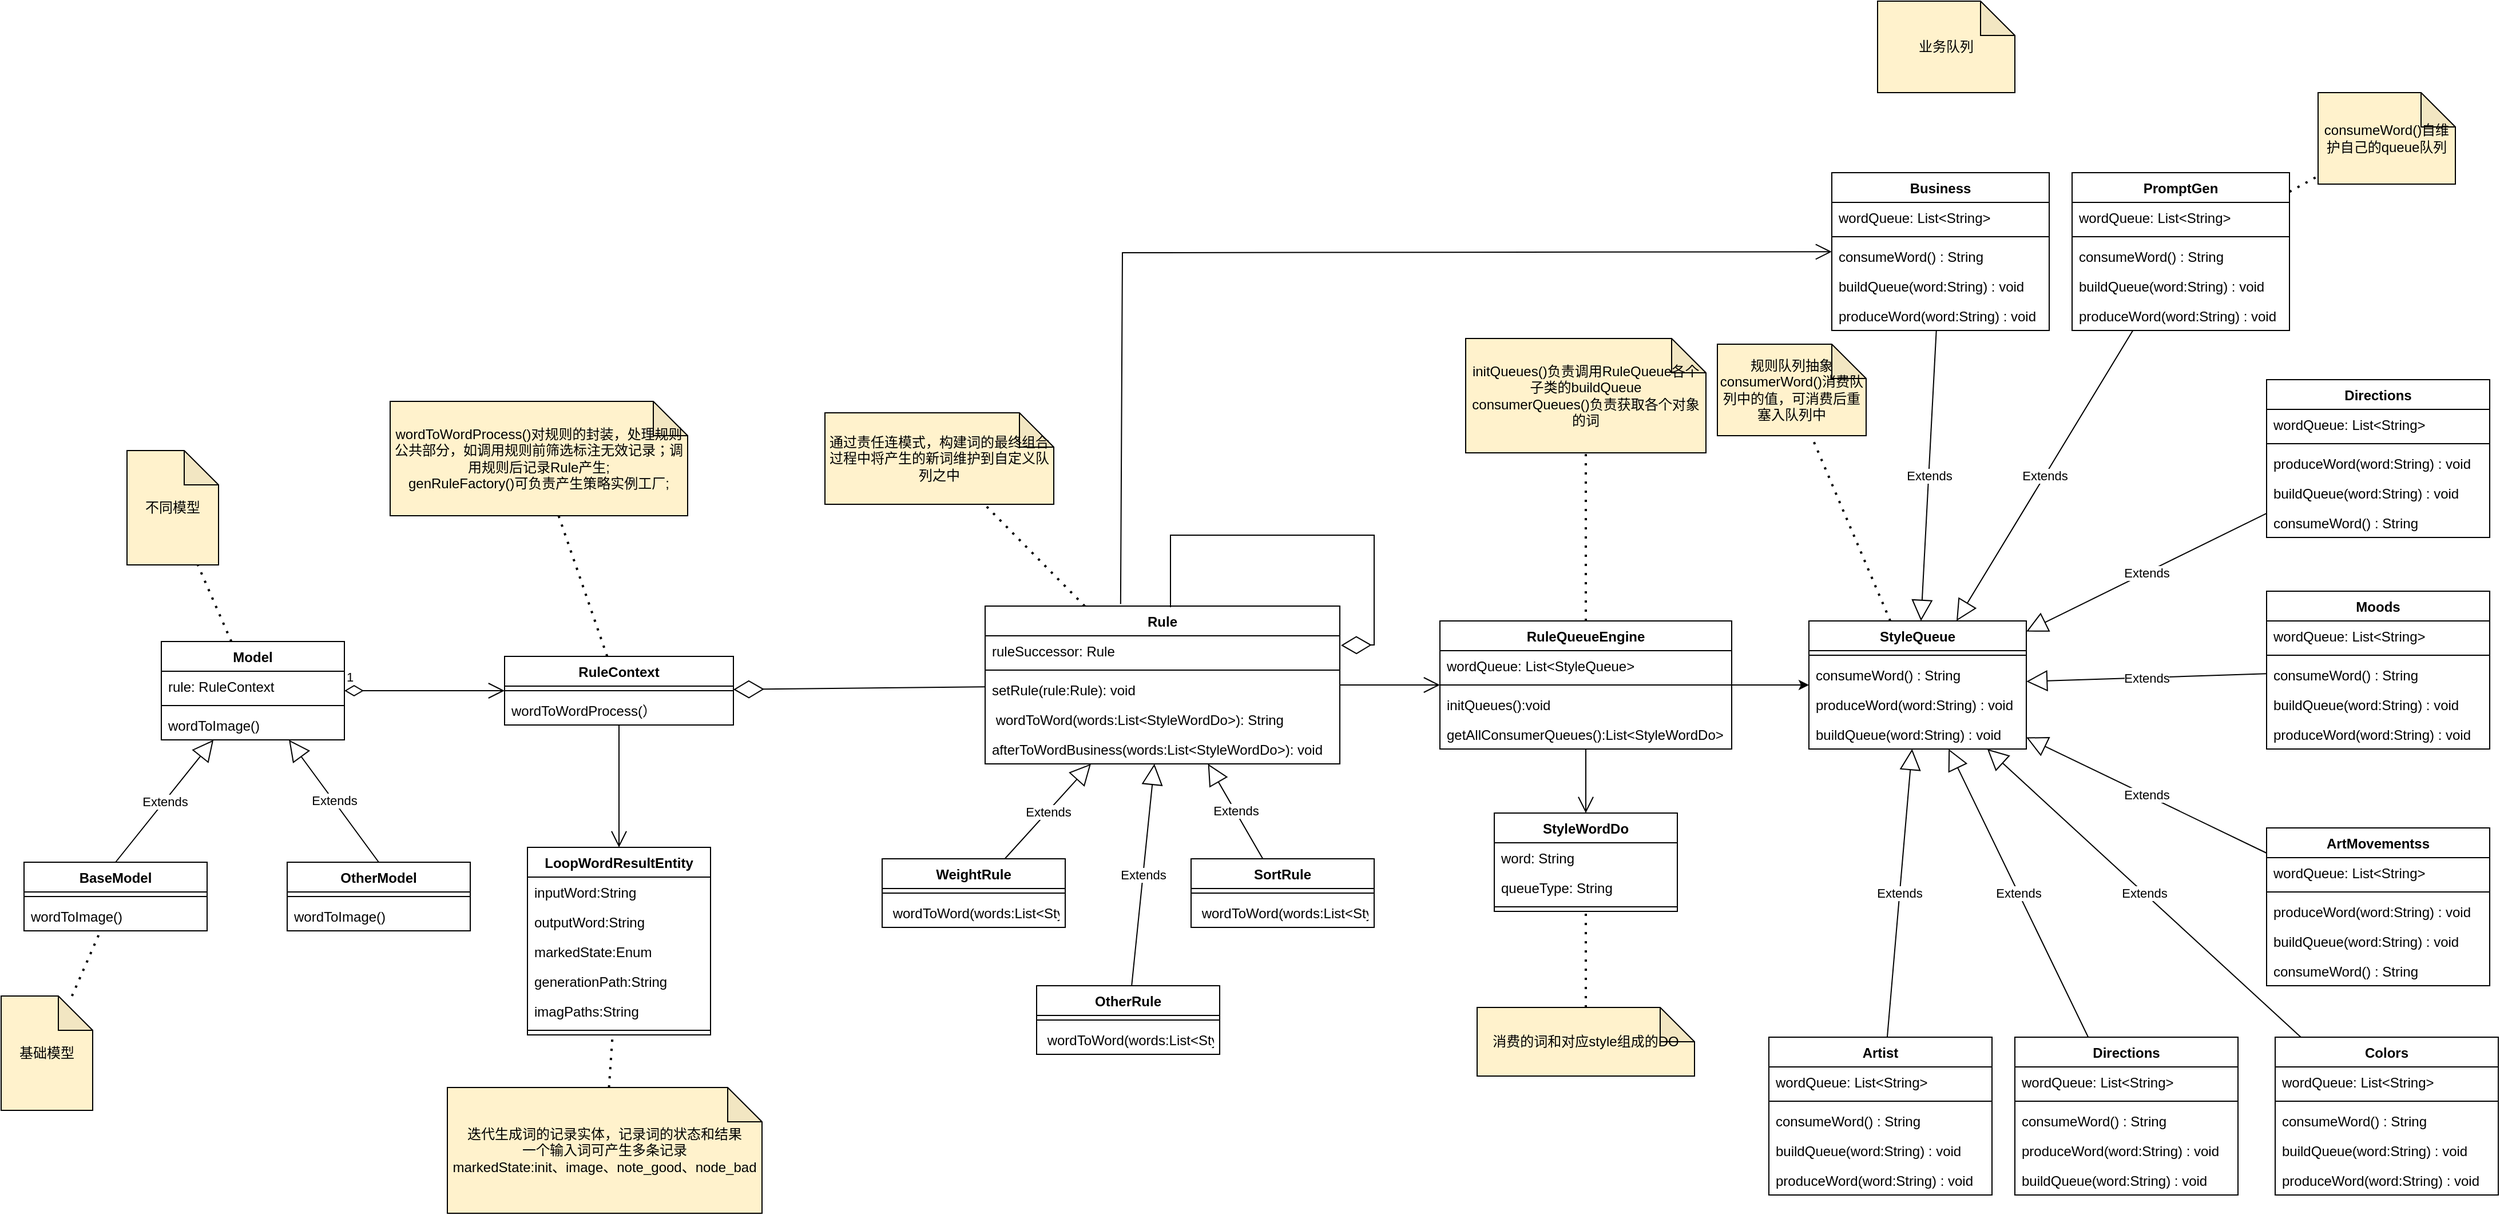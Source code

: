 <mxfile version="20.8.23" type="github">
  <diagram id="C5RBs43oDa-KdzZeNtuy" name="Page-1">
    <mxGraphModel dx="1395" dy="637" grid="1" gridSize="10" guides="1" tooltips="1" connect="1" arrows="1" fold="1" page="1" pageScale="1" pageWidth="827" pageHeight="1169" math="0" shadow="0">
      <root>
        <mxCell id="WIyWlLk6GJQsqaUBKTNV-0" />
        <mxCell id="WIyWlLk6GJQsqaUBKTNV-1" parent="WIyWlLk6GJQsqaUBKTNV-0" />
        <mxCell id="khj0u-b_a6s8w3uMLPm0-22" value="消费的词和对应style组成的DO" style="shape=note;whiteSpace=wrap;html=1;backgroundOutline=1;darkOpacity=0.05;fillColor=#FFF2CC;" parent="WIyWlLk6GJQsqaUBKTNV-1" vertex="1">
          <mxGeometry x="1310" y="1120" width="190" height="60" as="geometry" />
        </mxCell>
        <mxCell id="khj0u-b_a6s8w3uMLPm0-139" style="edgeStyle=orthogonalEdgeStyle;rounded=0;orthogonalLoop=1;jettySize=auto;html=1;" parent="WIyWlLk6GJQsqaUBKTNV-1" source="khj0u-b_a6s8w3uMLPm0-25" target="khj0u-b_a6s8w3uMLPm0-44" edge="1">
          <mxGeometry relative="1" as="geometry" />
        </mxCell>
        <mxCell id="khj0u-b_a6s8w3uMLPm0-25" value="RuleQueueEngine" style="swimlane;fontStyle=1;align=center;verticalAlign=top;childLayout=stackLayout;horizontal=1;startSize=26;horizontalStack=0;resizeParent=1;resizeParentMax=0;resizeLast=0;collapsible=1;marginBottom=0;" parent="WIyWlLk6GJQsqaUBKTNV-1" vertex="1">
          <mxGeometry x="1277.5" y="782" width="255" height="112" as="geometry" />
        </mxCell>
        <mxCell id="khj0u-b_a6s8w3uMLPm0-140" value="wordQueue: List&lt;StyleQueue&gt;" style="text;strokeColor=none;fillColor=none;align=left;verticalAlign=top;spacingLeft=4;spacingRight=4;overflow=hidden;rotatable=0;points=[[0,0.5],[1,0.5]];portConstraint=eastwest;" parent="khj0u-b_a6s8w3uMLPm0-25" vertex="1">
          <mxGeometry y="26" width="255" height="26" as="geometry" />
        </mxCell>
        <mxCell id="khj0u-b_a6s8w3uMLPm0-26" value="" style="line;strokeWidth=1;fillColor=none;align=left;verticalAlign=middle;spacingTop=-1;spacingLeft=3;spacingRight=3;rotatable=0;labelPosition=right;points=[];portConstraint=eastwest;strokeColor=inherit;" parent="khj0u-b_a6s8w3uMLPm0-25" vertex="1">
          <mxGeometry y="52" width="255" height="8" as="geometry" />
        </mxCell>
        <mxCell id="khj0u-b_a6s8w3uMLPm0-27" value="initQueues():void" style="text;strokeColor=none;fillColor=none;align=left;verticalAlign=top;spacingLeft=4;spacingRight=4;overflow=hidden;rotatable=0;points=[[0,0.5],[1,0.5]];portConstraint=eastwest;" parent="khj0u-b_a6s8w3uMLPm0-25" vertex="1">
          <mxGeometry y="60" width="255" height="26" as="geometry" />
        </mxCell>
        <mxCell id="khj0u-b_a6s8w3uMLPm0-28" value="getAllConsumerQueues():List&lt;StyleWordDo&gt;" style="text;strokeColor=none;fillColor=none;align=left;verticalAlign=top;spacingLeft=4;spacingRight=4;overflow=hidden;rotatable=0;points=[[0,0.5],[1,0.5]];portConstraint=eastwest;" parent="khj0u-b_a6s8w3uMLPm0-25" vertex="1">
          <mxGeometry y="86" width="255" height="26" as="geometry" />
        </mxCell>
        <mxCell id="khj0u-b_a6s8w3uMLPm0-30" value="initQueues()负责调用RuleQueue各个子类的buildQueue&lt;br&gt;consumerQueues()负责获取各个对象的词" style="shape=note;whiteSpace=wrap;html=1;backgroundOutline=1;darkOpacity=0.05;fillColor=#FFF2CC;" parent="WIyWlLk6GJQsqaUBKTNV-1" vertex="1">
          <mxGeometry x="1300" y="535" width="210" height="100" as="geometry" />
        </mxCell>
        <mxCell id="khj0u-b_a6s8w3uMLPm0-31" value="" style="endArrow=none;dashed=1;html=1;dashPattern=1 3;strokeWidth=2;rounded=0;" parent="WIyWlLk6GJQsqaUBKTNV-1" source="khj0u-b_a6s8w3uMLPm0-25" target="khj0u-b_a6s8w3uMLPm0-30" edge="1">
          <mxGeometry width="50" height="50" relative="1" as="geometry">
            <mxPoint x="1510" y="1102" as="sourcePoint" />
            <mxPoint x="1560" y="1052" as="targetPoint" />
          </mxGeometry>
        </mxCell>
        <mxCell id="khj0u-b_a6s8w3uMLPm0-32" value="Model" style="swimlane;fontStyle=1;align=center;verticalAlign=top;childLayout=stackLayout;horizontal=1;startSize=26;horizontalStack=0;resizeParent=1;resizeParentMax=0;resizeLast=0;collapsible=1;marginBottom=0;" parent="WIyWlLk6GJQsqaUBKTNV-1" vertex="1">
          <mxGeometry x="160" y="800" width="160" height="86" as="geometry" />
        </mxCell>
        <mxCell id="khj0u-b_a6s8w3uMLPm0-33" value="rule: RuleContext" style="text;strokeColor=none;fillColor=none;align=left;verticalAlign=top;spacingLeft=4;spacingRight=4;overflow=hidden;rotatable=0;points=[[0,0.5],[1,0.5]];portConstraint=eastwest;" parent="khj0u-b_a6s8w3uMLPm0-32" vertex="1">
          <mxGeometry y="26" width="160" height="26" as="geometry" />
        </mxCell>
        <mxCell id="khj0u-b_a6s8w3uMLPm0-34" value="" style="line;strokeWidth=1;fillColor=none;align=left;verticalAlign=middle;spacingTop=-1;spacingLeft=3;spacingRight=3;rotatable=0;labelPosition=right;points=[];portConstraint=eastwest;strokeColor=inherit;" parent="khj0u-b_a6s8w3uMLPm0-32" vertex="1">
          <mxGeometry y="52" width="160" height="8" as="geometry" />
        </mxCell>
        <mxCell id="khj0u-b_a6s8w3uMLPm0-35" value="wordToImage()" style="text;strokeColor=none;fillColor=none;align=left;verticalAlign=top;spacingLeft=4;spacingRight=4;overflow=hidden;rotatable=0;points=[[0,0.5],[1,0.5]];portConstraint=eastwest;" parent="khj0u-b_a6s8w3uMLPm0-32" vertex="1">
          <mxGeometry y="60" width="160" height="26" as="geometry" />
        </mxCell>
        <mxCell id="khj0u-b_a6s8w3uMLPm0-36" value="BaseModel" style="swimlane;fontStyle=1;align=center;verticalAlign=top;childLayout=stackLayout;horizontal=1;startSize=26;horizontalStack=0;resizeParent=1;resizeParentMax=0;resizeLast=0;collapsible=1;marginBottom=0;" parent="WIyWlLk6GJQsqaUBKTNV-1" vertex="1">
          <mxGeometry x="40" y="993" width="160" height="60" as="geometry" />
        </mxCell>
        <mxCell id="khj0u-b_a6s8w3uMLPm0-37" value="" style="line;strokeWidth=1;fillColor=none;align=left;verticalAlign=middle;spacingTop=-1;spacingLeft=3;spacingRight=3;rotatable=0;labelPosition=right;points=[];portConstraint=eastwest;strokeColor=inherit;" parent="khj0u-b_a6s8w3uMLPm0-36" vertex="1">
          <mxGeometry y="26" width="160" height="8" as="geometry" />
        </mxCell>
        <mxCell id="khj0u-b_a6s8w3uMLPm0-38" value="wordToImage()" style="text;strokeColor=none;fillColor=none;align=left;verticalAlign=top;spacingLeft=4;spacingRight=4;overflow=hidden;rotatable=0;points=[[0,0.5],[1,0.5]];portConstraint=eastwest;" parent="khj0u-b_a6s8w3uMLPm0-36" vertex="1">
          <mxGeometry y="34" width="160" height="26" as="geometry" />
        </mxCell>
        <mxCell id="khj0u-b_a6s8w3uMLPm0-39" value="Extends" style="endArrow=block;endSize=16;endFill=0;html=1;rounded=0;exitX=0.5;exitY=0;exitDx=0;exitDy=0;" parent="WIyWlLk6GJQsqaUBKTNV-1" source="khj0u-b_a6s8w3uMLPm0-36" target="khj0u-b_a6s8w3uMLPm0-32" edge="1">
          <mxGeometry width="160" relative="1" as="geometry">
            <mxPoint x="310" y="943" as="sourcePoint" />
            <mxPoint x="470" y="943" as="targetPoint" />
          </mxGeometry>
        </mxCell>
        <mxCell id="khj0u-b_a6s8w3uMLPm0-40" value="OtherModel" style="swimlane;fontStyle=1;align=center;verticalAlign=top;childLayout=stackLayout;horizontal=1;startSize=26;horizontalStack=0;resizeParent=1;resizeParentMax=0;resizeLast=0;collapsible=1;marginBottom=0;" parent="WIyWlLk6GJQsqaUBKTNV-1" vertex="1">
          <mxGeometry x="270" y="993" width="160" height="60" as="geometry" />
        </mxCell>
        <mxCell id="khj0u-b_a6s8w3uMLPm0-41" value="" style="line;strokeWidth=1;fillColor=none;align=left;verticalAlign=middle;spacingTop=-1;spacingLeft=3;spacingRight=3;rotatable=0;labelPosition=right;points=[];portConstraint=eastwest;strokeColor=inherit;" parent="khj0u-b_a6s8w3uMLPm0-40" vertex="1">
          <mxGeometry y="26" width="160" height="8" as="geometry" />
        </mxCell>
        <mxCell id="khj0u-b_a6s8w3uMLPm0-42" value="wordToImage()" style="text;strokeColor=none;fillColor=none;align=left;verticalAlign=top;spacingLeft=4;spacingRight=4;overflow=hidden;rotatable=0;points=[[0,0.5],[1,0.5]];portConstraint=eastwest;" parent="khj0u-b_a6s8w3uMLPm0-40" vertex="1">
          <mxGeometry y="34" width="160" height="26" as="geometry" />
        </mxCell>
        <mxCell id="khj0u-b_a6s8w3uMLPm0-43" value="Extends" style="endArrow=block;endSize=16;endFill=0;html=1;rounded=0;exitX=0.5;exitY=0;exitDx=0;exitDy=0;" parent="WIyWlLk6GJQsqaUBKTNV-1" source="khj0u-b_a6s8w3uMLPm0-40" target="khj0u-b_a6s8w3uMLPm0-32" edge="1">
          <mxGeometry width="160" relative="1" as="geometry">
            <mxPoint x="380" y="963" as="sourcePoint" />
            <mxPoint x="540" y="963" as="targetPoint" />
          </mxGeometry>
        </mxCell>
        <mxCell id="khj0u-b_a6s8w3uMLPm0-44" value="StyleQueue" style="swimlane;fontStyle=1;align=center;verticalAlign=top;childLayout=stackLayout;horizontal=1;startSize=26;horizontalStack=0;resizeParent=1;resizeParentMax=0;resizeLast=0;collapsible=1;marginBottom=0;" parent="WIyWlLk6GJQsqaUBKTNV-1" vertex="1">
          <mxGeometry x="1600" y="782" width="190" height="112" as="geometry" />
        </mxCell>
        <mxCell id="khj0u-b_a6s8w3uMLPm0-45" value="" style="line;strokeWidth=1;fillColor=none;align=left;verticalAlign=middle;spacingTop=-1;spacingLeft=3;spacingRight=3;rotatable=0;labelPosition=right;points=[];portConstraint=eastwest;strokeColor=inherit;" parent="khj0u-b_a6s8w3uMLPm0-44" vertex="1">
          <mxGeometry y="26" width="190" height="8" as="geometry" />
        </mxCell>
        <mxCell id="khj0u-b_a6s8w3uMLPm0-46" value="consumeWord() : String" style="text;strokeColor=none;fillColor=none;align=left;verticalAlign=top;spacingLeft=4;spacingRight=4;overflow=hidden;rotatable=0;points=[[0,0.5],[1,0.5]];portConstraint=eastwest;" parent="khj0u-b_a6s8w3uMLPm0-44" vertex="1">
          <mxGeometry y="34" width="190" height="26" as="geometry" />
        </mxCell>
        <mxCell id="khj0u-b_a6s8w3uMLPm0-132" value="produceWord(word:String) : void" style="text;strokeColor=none;fillColor=none;align=left;verticalAlign=top;spacingLeft=4;spacingRight=4;overflow=hidden;rotatable=0;points=[[0,0.5],[1,0.5]];portConstraint=eastwest;" parent="khj0u-b_a6s8w3uMLPm0-44" vertex="1">
          <mxGeometry y="60" width="190" height="26" as="geometry" />
        </mxCell>
        <mxCell id="khj0u-b_a6s8w3uMLPm0-133" value="buildQueue(word:String) : void" style="text;strokeColor=none;fillColor=none;align=left;verticalAlign=top;spacingLeft=4;spacingRight=4;overflow=hidden;rotatable=0;points=[[0,0.5],[1,0.5]];portConstraint=eastwest;" parent="khj0u-b_a6s8w3uMLPm0-44" vertex="1">
          <mxGeometry y="86" width="190" height="26" as="geometry" />
        </mxCell>
        <mxCell id="khj0u-b_a6s8w3uMLPm0-48" value="Directions" style="swimlane;fontStyle=1;align=center;verticalAlign=top;childLayout=stackLayout;horizontal=1;startSize=26;horizontalStack=0;resizeParent=1;resizeParentMax=0;resizeLast=0;collapsible=1;marginBottom=0;" parent="WIyWlLk6GJQsqaUBKTNV-1" vertex="1">
          <mxGeometry x="2000" y="571" width="195" height="138" as="geometry" />
        </mxCell>
        <mxCell id="khj0u-b_a6s8w3uMLPm0-122" value="wordQueue: List&lt;String&gt;" style="text;strokeColor=none;fillColor=none;align=left;verticalAlign=top;spacingLeft=4;spacingRight=4;overflow=hidden;rotatable=0;points=[[0,0.5],[1,0.5]];portConstraint=eastwest;" parent="khj0u-b_a6s8w3uMLPm0-48" vertex="1">
          <mxGeometry y="26" width="195" height="26" as="geometry" />
        </mxCell>
        <mxCell id="khj0u-b_a6s8w3uMLPm0-49" value="" style="line;strokeWidth=1;fillColor=none;align=left;verticalAlign=middle;spacingTop=-1;spacingLeft=3;spacingRight=3;rotatable=0;labelPosition=right;points=[];portConstraint=eastwest;strokeColor=inherit;" parent="khj0u-b_a6s8w3uMLPm0-48" vertex="1">
          <mxGeometry y="52" width="195" height="8" as="geometry" />
        </mxCell>
        <mxCell id="khj0u-b_a6s8w3uMLPm0-146" value="produceWord(word:String) : void" style="text;strokeColor=none;fillColor=none;align=left;verticalAlign=top;spacingLeft=4;spacingRight=4;overflow=hidden;rotatable=0;points=[[0,0.5],[1,0.5]];portConstraint=eastwest;" parent="khj0u-b_a6s8w3uMLPm0-48" vertex="1">
          <mxGeometry y="60" width="195" height="26" as="geometry" />
        </mxCell>
        <mxCell id="khj0u-b_a6s8w3uMLPm0-145" value="buildQueue(word:String) : void" style="text;strokeColor=none;fillColor=none;align=left;verticalAlign=top;spacingLeft=4;spacingRight=4;overflow=hidden;rotatable=0;points=[[0,0.5],[1,0.5]];portConstraint=eastwest;" parent="khj0u-b_a6s8w3uMLPm0-48" vertex="1">
          <mxGeometry y="86" width="195" height="26" as="geometry" />
        </mxCell>
        <mxCell id="khj0u-b_a6s8w3uMLPm0-144" value="consumeWord() : String" style="text;strokeColor=none;fillColor=none;align=left;verticalAlign=top;spacingLeft=4;spacingRight=4;overflow=hidden;rotatable=0;points=[[0,0.5],[1,0.5]];portConstraint=eastwest;" parent="khj0u-b_a6s8w3uMLPm0-48" vertex="1">
          <mxGeometry y="112" width="195" height="26" as="geometry" />
        </mxCell>
        <mxCell id="khj0u-b_a6s8w3uMLPm0-51" value="PromptGen" style="swimlane;fontStyle=1;align=center;verticalAlign=top;childLayout=stackLayout;horizontal=1;startSize=26;horizontalStack=0;resizeParent=1;resizeParentMax=0;resizeLast=0;collapsible=1;marginBottom=0;" parent="WIyWlLk6GJQsqaUBKTNV-1" vertex="1">
          <mxGeometry x="1830" y="390" width="190" height="138" as="geometry" />
        </mxCell>
        <mxCell id="khj0u-b_a6s8w3uMLPm0-121" value="wordQueue: List&lt;String&gt;" style="text;strokeColor=none;fillColor=none;align=left;verticalAlign=top;spacingLeft=4;spacingRight=4;overflow=hidden;rotatable=0;points=[[0,0.5],[1,0.5]];portConstraint=eastwest;" parent="khj0u-b_a6s8w3uMLPm0-51" vertex="1">
          <mxGeometry y="26" width="190" height="26" as="geometry" />
        </mxCell>
        <mxCell id="khj0u-b_a6s8w3uMLPm0-52" value="" style="line;strokeWidth=1;fillColor=none;align=left;verticalAlign=middle;spacingTop=-1;spacingLeft=3;spacingRight=3;rotatable=0;labelPosition=right;points=[];portConstraint=eastwest;strokeColor=inherit;" parent="khj0u-b_a6s8w3uMLPm0-51" vertex="1">
          <mxGeometry y="52" width="190" height="8" as="geometry" />
        </mxCell>
        <mxCell id="khj0u-b_a6s8w3uMLPm0-141" value="consumeWord() : String" style="text;strokeColor=none;fillColor=none;align=left;verticalAlign=top;spacingLeft=4;spacingRight=4;overflow=hidden;rotatable=0;points=[[0,0.5],[1,0.5]];portConstraint=eastwest;" parent="khj0u-b_a6s8w3uMLPm0-51" vertex="1">
          <mxGeometry y="60" width="190" height="26" as="geometry" />
        </mxCell>
        <mxCell id="khj0u-b_a6s8w3uMLPm0-143" value="buildQueue(word:String) : void" style="text;strokeColor=none;fillColor=none;align=left;verticalAlign=top;spacingLeft=4;spacingRight=4;overflow=hidden;rotatable=0;points=[[0,0.5],[1,0.5]];portConstraint=eastwest;" parent="khj0u-b_a6s8w3uMLPm0-51" vertex="1">
          <mxGeometry y="86" width="190" height="26" as="geometry" />
        </mxCell>
        <mxCell id="khj0u-b_a6s8w3uMLPm0-142" value="produceWord(word:String) : void" style="text;strokeColor=none;fillColor=none;align=left;verticalAlign=top;spacingLeft=4;spacingRight=4;overflow=hidden;rotatable=0;points=[[0,0.5],[1,0.5]];portConstraint=eastwest;" parent="khj0u-b_a6s8w3uMLPm0-51" vertex="1">
          <mxGeometry y="112" width="190" height="26" as="geometry" />
        </mxCell>
        <mxCell id="khj0u-b_a6s8w3uMLPm0-55" value="Extends" style="endArrow=block;endSize=16;endFill=0;html=1;rounded=0;" parent="WIyWlLk6GJQsqaUBKTNV-1" source="khj0u-b_a6s8w3uMLPm0-51" target="khj0u-b_a6s8w3uMLPm0-44" edge="1">
          <mxGeometry width="160" relative="1" as="geometry">
            <mxPoint x="1830" y="849" as="sourcePoint" />
            <mxPoint x="1990" y="849" as="targetPoint" />
          </mxGeometry>
        </mxCell>
        <mxCell id="khj0u-b_a6s8w3uMLPm0-56" value="规则队列抽象&lt;br&gt;consumerWord()消费队列中的值，可消费后重塞入队列中" style="shape=note;whiteSpace=wrap;html=1;backgroundOutline=1;darkOpacity=0.05;fillColor=#FFF2CC;" parent="WIyWlLk6GJQsqaUBKTNV-1" vertex="1">
          <mxGeometry x="1520" y="540" width="130" height="80" as="geometry" />
        </mxCell>
        <mxCell id="khj0u-b_a6s8w3uMLPm0-57" value="" style="endArrow=none;dashed=1;html=1;dashPattern=1 3;strokeWidth=2;rounded=0;" parent="WIyWlLk6GJQsqaUBKTNV-1" source="khj0u-b_a6s8w3uMLPm0-44" target="khj0u-b_a6s8w3uMLPm0-56" edge="1">
          <mxGeometry width="50" height="50" relative="1" as="geometry">
            <mxPoint x="1700" y="709" as="sourcePoint" />
            <mxPoint x="1750" y="659" as="targetPoint" />
          </mxGeometry>
        </mxCell>
        <mxCell id="khj0u-b_a6s8w3uMLPm0-58" value="consumeWord()自维护自己的queue队列" style="shape=note;whiteSpace=wrap;html=1;backgroundOutline=1;darkOpacity=0.05;fillColor=#FFF2CC;" parent="WIyWlLk6GJQsqaUBKTNV-1" vertex="1">
          <mxGeometry x="2045" y="320" width="120" height="80" as="geometry" />
        </mxCell>
        <mxCell id="khj0u-b_a6s8w3uMLPm0-59" value="" style="endArrow=none;dashed=1;html=1;dashPattern=1 3;strokeWidth=2;rounded=0;" parent="WIyWlLk6GJQsqaUBKTNV-1" source="khj0u-b_a6s8w3uMLPm0-51" target="khj0u-b_a6s8w3uMLPm0-58" edge="1">
          <mxGeometry width="50" height="50" relative="1" as="geometry">
            <mxPoint x="2070" y="729" as="sourcePoint" />
            <mxPoint x="2120" y="679" as="targetPoint" />
          </mxGeometry>
        </mxCell>
        <mxCell id="khj0u-b_a6s8w3uMLPm0-63" value="不同模型" style="shape=note;whiteSpace=wrap;html=1;backgroundOutline=1;darkOpacity=0.05;fillColor=#FFF2CC;" parent="WIyWlLk6GJQsqaUBKTNV-1" vertex="1">
          <mxGeometry x="130" y="633" width="80" height="100" as="geometry" />
        </mxCell>
        <mxCell id="khj0u-b_a6s8w3uMLPm0-64" value="" style="endArrow=none;dashed=1;html=1;dashPattern=1 3;strokeWidth=2;rounded=0;" parent="WIyWlLk6GJQsqaUBKTNV-1" source="khj0u-b_a6s8w3uMLPm0-32" target="khj0u-b_a6s8w3uMLPm0-63" edge="1">
          <mxGeometry width="50" height="50" relative="1" as="geometry">
            <mxPoint x="370" y="773" as="sourcePoint" />
            <mxPoint x="420" y="723" as="targetPoint" />
          </mxGeometry>
        </mxCell>
        <mxCell id="khj0u-b_a6s8w3uMLPm0-65" value="RuleContext" style="swimlane;fontStyle=1;align=center;verticalAlign=top;childLayout=stackLayout;horizontal=1;startSize=26;horizontalStack=0;resizeParent=1;resizeParentMax=0;resizeLast=0;collapsible=1;marginBottom=0;fillColor=#FFFFFF;" parent="WIyWlLk6GJQsqaUBKTNV-1" vertex="1">
          <mxGeometry x="460" y="813" width="200" height="60" as="geometry" />
        </mxCell>
        <mxCell id="khj0u-b_a6s8w3uMLPm0-66" value="" style="line;strokeWidth=1;fillColor=none;align=left;verticalAlign=middle;spacingTop=-1;spacingLeft=3;spacingRight=3;rotatable=0;labelPosition=right;points=[];portConstraint=eastwest;strokeColor=inherit;" parent="khj0u-b_a6s8w3uMLPm0-65" vertex="1">
          <mxGeometry y="26" width="200" height="8" as="geometry" />
        </mxCell>
        <mxCell id="khj0u-b_a6s8w3uMLPm0-67" value="wordToWordProcess(）" style="text;strokeColor=none;fillColor=none;align=left;verticalAlign=top;spacingLeft=4;spacingRight=4;overflow=hidden;rotatable=0;points=[[0,0.5],[1,0.5]];portConstraint=eastwest;" parent="khj0u-b_a6s8w3uMLPm0-65" vertex="1">
          <mxGeometry y="34" width="200" height="26" as="geometry" />
        </mxCell>
        <mxCell id="khj0u-b_a6s8w3uMLPm0-70" value="1" style="endArrow=open;html=1;endSize=12;startArrow=diamondThin;startSize=14;startFill=0;edgeStyle=orthogonalEdgeStyle;align=left;verticalAlign=bottom;rounded=0;" parent="WIyWlLk6GJQsqaUBKTNV-1" source="khj0u-b_a6s8w3uMLPm0-32" target="khj0u-b_a6s8w3uMLPm0-65" edge="1">
          <mxGeometry x="-1" y="3" relative="1" as="geometry">
            <mxPoint x="500" y="910" as="sourcePoint" />
            <mxPoint x="660" y="910" as="targetPoint" />
          </mxGeometry>
        </mxCell>
        <mxCell id="khj0u-b_a6s8w3uMLPm0-71" value="wordToWordProcess()对规则的封装，处理规则公共部分，如调用规则前筛选标注无效记录；调用规则后记录Rule产生;&lt;br&gt;genRuleFactory()可负责产生策略实例工厂;" style="shape=note;whiteSpace=wrap;html=1;backgroundOutline=1;darkOpacity=0.05;fillColor=#FFF2CC;" parent="WIyWlLk6GJQsqaUBKTNV-1" vertex="1">
          <mxGeometry x="360" y="590" width="260" height="100" as="geometry" />
        </mxCell>
        <mxCell id="khj0u-b_a6s8w3uMLPm0-72" value="" style="endArrow=none;dashed=1;html=1;dashPattern=1 3;strokeWidth=2;rounded=0;" parent="WIyWlLk6GJQsqaUBKTNV-1" source="khj0u-b_a6s8w3uMLPm0-65" target="khj0u-b_a6s8w3uMLPm0-71" edge="1">
          <mxGeometry width="50" height="50" relative="1" as="geometry">
            <mxPoint x="660" y="750" as="sourcePoint" />
            <mxPoint x="710" y="700" as="targetPoint" />
          </mxGeometry>
        </mxCell>
        <mxCell id="khj0u-b_a6s8w3uMLPm0-79" value="LoopWordResultEntity" style="swimlane;fontStyle=1;align=center;verticalAlign=top;childLayout=stackLayout;horizontal=1;startSize=26;horizontalStack=0;resizeParent=1;resizeParentMax=0;resizeLast=0;collapsible=1;marginBottom=0;fillColor=#FFFFFF;" parent="WIyWlLk6GJQsqaUBKTNV-1" vertex="1">
          <mxGeometry x="480" y="980" width="160" height="164" as="geometry" />
        </mxCell>
        <mxCell id="khj0u-b_a6s8w3uMLPm0-80" value="inputWord:String" style="text;strokeColor=none;fillColor=none;align=left;verticalAlign=top;spacingLeft=4;spacingRight=4;overflow=hidden;rotatable=0;points=[[0,0.5],[1,0.5]];portConstraint=eastwest;" parent="khj0u-b_a6s8w3uMLPm0-79" vertex="1">
          <mxGeometry y="26" width="160" height="26" as="geometry" />
        </mxCell>
        <mxCell id="khj0u-b_a6s8w3uMLPm0-81" value="outputWord:String" style="text;strokeColor=none;fillColor=none;align=left;verticalAlign=top;spacingLeft=4;spacingRight=4;overflow=hidden;rotatable=0;points=[[0,0.5],[1,0.5]];portConstraint=eastwest;" parent="khj0u-b_a6s8w3uMLPm0-79" vertex="1">
          <mxGeometry y="52" width="160" height="26" as="geometry" />
        </mxCell>
        <mxCell id="khj0u-b_a6s8w3uMLPm0-82" value="markedState:Enum" style="text;strokeColor=none;fillColor=none;align=left;verticalAlign=top;spacingLeft=4;spacingRight=4;overflow=hidden;rotatable=0;points=[[0,0.5],[1,0.5]];portConstraint=eastwest;" parent="khj0u-b_a6s8w3uMLPm0-79" vertex="1">
          <mxGeometry y="78" width="160" height="26" as="geometry" />
        </mxCell>
        <mxCell id="khj0u-b_a6s8w3uMLPm0-83" value="generationPath:String" style="text;strokeColor=none;fillColor=none;align=left;verticalAlign=top;spacingLeft=4;spacingRight=4;overflow=hidden;rotatable=0;points=[[0,0.5],[1,0.5]];portConstraint=eastwest;" parent="khj0u-b_a6s8w3uMLPm0-79" vertex="1">
          <mxGeometry y="104" width="160" height="26" as="geometry" />
        </mxCell>
        <mxCell id="khj0u-b_a6s8w3uMLPm0-84" value="imagPaths:String" style="text;strokeColor=none;fillColor=none;align=left;verticalAlign=top;spacingLeft=4;spacingRight=4;overflow=hidden;rotatable=0;points=[[0,0.5],[1,0.5]];portConstraint=eastwest;" parent="khj0u-b_a6s8w3uMLPm0-79" vertex="1">
          <mxGeometry y="130" width="160" height="26" as="geometry" />
        </mxCell>
        <mxCell id="khj0u-b_a6s8w3uMLPm0-85" value="" style="line;strokeWidth=1;fillColor=none;align=left;verticalAlign=middle;spacingTop=-1;spacingLeft=3;spacingRight=3;rotatable=0;labelPosition=right;points=[];portConstraint=eastwest;strokeColor=inherit;" parent="khj0u-b_a6s8w3uMLPm0-79" vertex="1">
          <mxGeometry y="156" width="160" height="8" as="geometry" />
        </mxCell>
        <mxCell id="khj0u-b_a6s8w3uMLPm0-86" value="迭代生成词的记录实体，记录词的状态和结果&lt;br&gt;一个输入词可产生多条记录&lt;br&gt;markedState:init、image、note_good、node_bad" style="shape=note;whiteSpace=wrap;html=1;backgroundOutline=1;darkOpacity=0.05;fillColor=#FFF2CC;" parent="WIyWlLk6GJQsqaUBKTNV-1" vertex="1">
          <mxGeometry x="410" y="1190" width="275" height="110" as="geometry" />
        </mxCell>
        <mxCell id="khj0u-b_a6s8w3uMLPm0-87" value="" style="endArrow=none;dashed=1;html=1;dashPattern=1 3;strokeWidth=2;rounded=0;" parent="WIyWlLk6GJQsqaUBKTNV-1" source="khj0u-b_a6s8w3uMLPm0-86" target="khj0u-b_a6s8w3uMLPm0-79" edge="1">
          <mxGeometry width="50" height="50" relative="1" as="geometry">
            <mxPoint x="380" y="1210" as="sourcePoint" />
            <mxPoint x="430" y="1160" as="targetPoint" />
          </mxGeometry>
        </mxCell>
        <mxCell id="khj0u-b_a6s8w3uMLPm0-88" value="" style="endArrow=open;endFill=1;endSize=12;html=1;rounded=0;" parent="WIyWlLk6GJQsqaUBKTNV-1" source="khj0u-b_a6s8w3uMLPm0-65" target="khj0u-b_a6s8w3uMLPm0-79" edge="1">
          <mxGeometry width="160" relative="1" as="geometry">
            <mxPoint x="640" y="930" as="sourcePoint" />
            <mxPoint x="800" y="930" as="targetPoint" />
          </mxGeometry>
        </mxCell>
        <mxCell id="khj0u-b_a6s8w3uMLPm0-89" value="基础模型" style="shape=note;whiteSpace=wrap;html=1;backgroundOutline=1;darkOpacity=0.05;fillColor=#FFF2CC;" parent="WIyWlLk6GJQsqaUBKTNV-1" vertex="1">
          <mxGeometry x="20" y="1110" width="80" height="100" as="geometry" />
        </mxCell>
        <mxCell id="khj0u-b_a6s8w3uMLPm0-90" value="" style="endArrow=none;dashed=1;html=1;dashPattern=1 3;strokeWidth=2;rounded=0;" parent="WIyWlLk6GJQsqaUBKTNV-1" source="khj0u-b_a6s8w3uMLPm0-89" target="khj0u-b_a6s8w3uMLPm0-36" edge="1">
          <mxGeometry width="50" height="50" relative="1" as="geometry">
            <mxPoint x="160" y="1150" as="sourcePoint" />
            <mxPoint x="210" y="1100" as="targetPoint" />
          </mxGeometry>
        </mxCell>
        <mxCell id="khj0u-b_a6s8w3uMLPm0-95" value="Moods" style="swimlane;fontStyle=1;align=center;verticalAlign=top;childLayout=stackLayout;horizontal=1;startSize=26;horizontalStack=0;resizeParent=1;resizeParentMax=0;resizeLast=0;collapsible=1;marginBottom=0;" parent="WIyWlLk6GJQsqaUBKTNV-1" vertex="1">
          <mxGeometry x="2000" y="756" width="195" height="138" as="geometry" />
        </mxCell>
        <mxCell id="khj0u-b_a6s8w3uMLPm0-123" value="wordQueue: List&lt;String&gt;" style="text;strokeColor=none;fillColor=none;align=left;verticalAlign=top;spacingLeft=4;spacingRight=4;overflow=hidden;rotatable=0;points=[[0,0.5],[1,0.5]];portConstraint=eastwest;" parent="khj0u-b_a6s8w3uMLPm0-95" vertex="1">
          <mxGeometry y="26" width="195" height="26" as="geometry" />
        </mxCell>
        <mxCell id="khj0u-b_a6s8w3uMLPm0-96" value="" style="line;strokeWidth=1;fillColor=none;align=left;verticalAlign=middle;spacingTop=-1;spacingLeft=3;spacingRight=3;rotatable=0;labelPosition=right;points=[];portConstraint=eastwest;strokeColor=inherit;" parent="khj0u-b_a6s8w3uMLPm0-95" vertex="1">
          <mxGeometry y="52" width="195" height="8" as="geometry" />
        </mxCell>
        <mxCell id="khj0u-b_a6s8w3uMLPm0-149" value="consumeWord() : String" style="text;strokeColor=none;fillColor=none;align=left;verticalAlign=top;spacingLeft=4;spacingRight=4;overflow=hidden;rotatable=0;points=[[0,0.5],[1,0.5]];portConstraint=eastwest;" parent="khj0u-b_a6s8w3uMLPm0-95" vertex="1">
          <mxGeometry y="60" width="195" height="26" as="geometry" />
        </mxCell>
        <mxCell id="khj0u-b_a6s8w3uMLPm0-148" value="buildQueue(word:String) : void" style="text;strokeColor=none;fillColor=none;align=left;verticalAlign=top;spacingLeft=4;spacingRight=4;overflow=hidden;rotatable=0;points=[[0,0.5],[1,0.5]];portConstraint=eastwest;" parent="khj0u-b_a6s8w3uMLPm0-95" vertex="1">
          <mxGeometry y="86" width="195" height="26" as="geometry" />
        </mxCell>
        <mxCell id="khj0u-b_a6s8w3uMLPm0-147" value="produceWord(word:String) : void" style="text;strokeColor=none;fillColor=none;align=left;verticalAlign=top;spacingLeft=4;spacingRight=4;overflow=hidden;rotatable=0;points=[[0,0.5],[1,0.5]];portConstraint=eastwest;" parent="khj0u-b_a6s8w3uMLPm0-95" vertex="1">
          <mxGeometry y="112" width="195" height="26" as="geometry" />
        </mxCell>
        <mxCell id="khj0u-b_a6s8w3uMLPm0-98" value="Artist" style="swimlane;fontStyle=1;align=center;verticalAlign=top;childLayout=stackLayout;horizontal=1;startSize=26;horizontalStack=0;resizeParent=1;resizeParentMax=0;resizeLast=0;collapsible=1;marginBottom=0;" parent="WIyWlLk6GJQsqaUBKTNV-1" vertex="1">
          <mxGeometry x="1565" y="1146" width="195" height="138" as="geometry" />
        </mxCell>
        <mxCell id="khj0u-b_a6s8w3uMLPm0-124" value="wordQueue: List&lt;String&gt;" style="text;strokeColor=none;fillColor=none;align=left;verticalAlign=top;spacingLeft=4;spacingRight=4;overflow=hidden;rotatable=0;points=[[0,0.5],[1,0.5]];portConstraint=eastwest;" parent="khj0u-b_a6s8w3uMLPm0-98" vertex="1">
          <mxGeometry y="26" width="195" height="26" as="geometry" />
        </mxCell>
        <mxCell id="khj0u-b_a6s8w3uMLPm0-99" value="" style="line;strokeWidth=1;fillColor=none;align=left;verticalAlign=middle;spacingTop=-1;spacingLeft=3;spacingRight=3;rotatable=0;labelPosition=right;points=[];portConstraint=eastwest;strokeColor=inherit;" parent="khj0u-b_a6s8w3uMLPm0-98" vertex="1">
          <mxGeometry y="52" width="195" height="8" as="geometry" />
        </mxCell>
        <mxCell id="khj0u-b_a6s8w3uMLPm0-159" value="consumeWord() : String" style="text;strokeColor=none;fillColor=none;align=left;verticalAlign=top;spacingLeft=4;spacingRight=4;overflow=hidden;rotatable=0;points=[[0,0.5],[1,0.5]];portConstraint=eastwest;" parent="khj0u-b_a6s8w3uMLPm0-98" vertex="1">
          <mxGeometry y="60" width="195" height="26" as="geometry" />
        </mxCell>
        <mxCell id="khj0u-b_a6s8w3uMLPm0-161" value="buildQueue(word:String) : void" style="text;strokeColor=none;fillColor=none;align=left;verticalAlign=top;spacingLeft=4;spacingRight=4;overflow=hidden;rotatable=0;points=[[0,0.5],[1,0.5]];portConstraint=eastwest;" parent="khj0u-b_a6s8w3uMLPm0-98" vertex="1">
          <mxGeometry y="86" width="195" height="26" as="geometry" />
        </mxCell>
        <mxCell id="khj0u-b_a6s8w3uMLPm0-160" value="produceWord(word:String) : void" style="text;strokeColor=none;fillColor=none;align=left;verticalAlign=top;spacingLeft=4;spacingRight=4;overflow=hidden;rotatable=0;points=[[0,0.5],[1,0.5]];portConstraint=eastwest;" parent="khj0u-b_a6s8w3uMLPm0-98" vertex="1">
          <mxGeometry y="112" width="195" height="26" as="geometry" />
        </mxCell>
        <mxCell id="khj0u-b_a6s8w3uMLPm0-101" value="ArtMovementss" style="swimlane;fontStyle=1;align=center;verticalAlign=top;childLayout=stackLayout;horizontal=1;startSize=26;horizontalStack=0;resizeParent=1;resizeParentMax=0;resizeLast=0;collapsible=1;marginBottom=0;" parent="WIyWlLk6GJQsqaUBKTNV-1" vertex="1">
          <mxGeometry x="2000" y="963" width="195" height="138" as="geometry" />
        </mxCell>
        <mxCell id="khj0u-b_a6s8w3uMLPm0-125" value="wordQueue: List&lt;String&gt;" style="text;strokeColor=none;fillColor=none;align=left;verticalAlign=top;spacingLeft=4;spacingRight=4;overflow=hidden;rotatable=0;points=[[0,0.5],[1,0.5]];portConstraint=eastwest;" parent="khj0u-b_a6s8w3uMLPm0-101" vertex="1">
          <mxGeometry y="26" width="195" height="26" as="geometry" />
        </mxCell>
        <mxCell id="khj0u-b_a6s8w3uMLPm0-102" value="" style="line;strokeWidth=1;fillColor=none;align=left;verticalAlign=middle;spacingTop=-1;spacingLeft=3;spacingRight=3;rotatable=0;labelPosition=right;points=[];portConstraint=eastwest;strokeColor=inherit;" parent="khj0u-b_a6s8w3uMLPm0-101" vertex="1">
          <mxGeometry y="52" width="195" height="8" as="geometry" />
        </mxCell>
        <mxCell id="khj0u-b_a6s8w3uMLPm0-152" value="produceWord(word:String) : void" style="text;strokeColor=none;fillColor=none;align=left;verticalAlign=top;spacingLeft=4;spacingRight=4;overflow=hidden;rotatable=0;points=[[0,0.5],[1,0.5]];portConstraint=eastwest;" parent="khj0u-b_a6s8w3uMLPm0-101" vertex="1">
          <mxGeometry y="60" width="195" height="26" as="geometry" />
        </mxCell>
        <mxCell id="khj0u-b_a6s8w3uMLPm0-151" value="buildQueue(word:String) : void" style="text;strokeColor=none;fillColor=none;align=left;verticalAlign=top;spacingLeft=4;spacingRight=4;overflow=hidden;rotatable=0;points=[[0,0.5],[1,0.5]];portConstraint=eastwest;" parent="khj0u-b_a6s8w3uMLPm0-101" vertex="1">
          <mxGeometry y="86" width="195" height="26" as="geometry" />
        </mxCell>
        <mxCell id="khj0u-b_a6s8w3uMLPm0-150" value="consumeWord() : String" style="text;strokeColor=none;fillColor=none;align=left;verticalAlign=top;spacingLeft=4;spacingRight=4;overflow=hidden;rotatable=0;points=[[0,0.5],[1,0.5]];portConstraint=eastwest;" parent="khj0u-b_a6s8w3uMLPm0-101" vertex="1">
          <mxGeometry y="112" width="195" height="26" as="geometry" />
        </mxCell>
        <mxCell id="khj0u-b_a6s8w3uMLPm0-104" value="Colors" style="swimlane;fontStyle=1;align=center;verticalAlign=top;childLayout=stackLayout;horizontal=1;startSize=26;horizontalStack=0;resizeParent=1;resizeParentMax=0;resizeLast=0;collapsible=1;marginBottom=0;" parent="WIyWlLk6GJQsqaUBKTNV-1" vertex="1">
          <mxGeometry x="2007.5" y="1146" width="195" height="138" as="geometry" />
        </mxCell>
        <mxCell id="khj0u-b_a6s8w3uMLPm0-126" value="wordQueue: List&lt;String&gt;" style="text;strokeColor=none;fillColor=none;align=left;verticalAlign=top;spacingLeft=4;spacingRight=4;overflow=hidden;rotatable=0;points=[[0,0.5],[1,0.5]];portConstraint=eastwest;" parent="khj0u-b_a6s8w3uMLPm0-104" vertex="1">
          <mxGeometry y="26" width="195" height="26" as="geometry" />
        </mxCell>
        <mxCell id="khj0u-b_a6s8w3uMLPm0-105" value="" style="line;strokeWidth=1;fillColor=none;align=left;verticalAlign=middle;spacingTop=-1;spacingLeft=3;spacingRight=3;rotatable=0;labelPosition=right;points=[];portConstraint=eastwest;strokeColor=inherit;" parent="khj0u-b_a6s8w3uMLPm0-104" vertex="1">
          <mxGeometry y="52" width="195" height="8" as="geometry" />
        </mxCell>
        <mxCell id="khj0u-b_a6s8w3uMLPm0-155" value="consumeWord() : String" style="text;strokeColor=none;fillColor=none;align=left;verticalAlign=top;spacingLeft=4;spacingRight=4;overflow=hidden;rotatable=0;points=[[0,0.5],[1,0.5]];portConstraint=eastwest;" parent="khj0u-b_a6s8w3uMLPm0-104" vertex="1">
          <mxGeometry y="60" width="195" height="26" as="geometry" />
        </mxCell>
        <mxCell id="khj0u-b_a6s8w3uMLPm0-154" value="buildQueue(word:String) : void" style="text;strokeColor=none;fillColor=none;align=left;verticalAlign=top;spacingLeft=4;spacingRight=4;overflow=hidden;rotatable=0;points=[[0,0.5],[1,0.5]];portConstraint=eastwest;" parent="khj0u-b_a6s8w3uMLPm0-104" vertex="1">
          <mxGeometry y="86" width="195" height="26" as="geometry" />
        </mxCell>
        <mxCell id="khj0u-b_a6s8w3uMLPm0-153" value="produceWord(word:String) : void" style="text;strokeColor=none;fillColor=none;align=left;verticalAlign=top;spacingLeft=4;spacingRight=4;overflow=hidden;rotatable=0;points=[[0,0.5],[1,0.5]];portConstraint=eastwest;" parent="khj0u-b_a6s8w3uMLPm0-104" vertex="1">
          <mxGeometry y="112" width="195" height="26" as="geometry" />
        </mxCell>
        <mxCell id="khj0u-b_a6s8w3uMLPm0-107" value="Directions" style="swimlane;fontStyle=1;align=center;verticalAlign=top;childLayout=stackLayout;horizontal=1;startSize=26;horizontalStack=0;resizeParent=1;resizeParentMax=0;resizeLast=0;collapsible=1;marginBottom=0;" parent="WIyWlLk6GJQsqaUBKTNV-1" vertex="1">
          <mxGeometry x="1780" y="1146" width="195" height="138" as="geometry" />
        </mxCell>
        <mxCell id="khj0u-b_a6s8w3uMLPm0-127" value="wordQueue: List&lt;String&gt;" style="text;strokeColor=none;fillColor=none;align=left;verticalAlign=top;spacingLeft=4;spacingRight=4;overflow=hidden;rotatable=0;points=[[0,0.5],[1,0.5]];portConstraint=eastwest;" parent="khj0u-b_a6s8w3uMLPm0-107" vertex="1">
          <mxGeometry y="26" width="195" height="26" as="geometry" />
        </mxCell>
        <mxCell id="khj0u-b_a6s8w3uMLPm0-108" value="" style="line;strokeWidth=1;fillColor=none;align=left;verticalAlign=middle;spacingTop=-1;spacingLeft=3;spacingRight=3;rotatable=0;labelPosition=right;points=[];portConstraint=eastwest;strokeColor=inherit;" parent="khj0u-b_a6s8w3uMLPm0-107" vertex="1">
          <mxGeometry y="52" width="195" height="8" as="geometry" />
        </mxCell>
        <mxCell id="khj0u-b_a6s8w3uMLPm0-156" value="consumeWord() : String" style="text;strokeColor=none;fillColor=none;align=left;verticalAlign=top;spacingLeft=4;spacingRight=4;overflow=hidden;rotatable=0;points=[[0,0.5],[1,0.5]];portConstraint=eastwest;" parent="khj0u-b_a6s8w3uMLPm0-107" vertex="1">
          <mxGeometry y="60" width="195" height="26" as="geometry" />
        </mxCell>
        <mxCell id="khj0u-b_a6s8w3uMLPm0-158" value="produceWord(word:String) : void" style="text;strokeColor=none;fillColor=none;align=left;verticalAlign=top;spacingLeft=4;spacingRight=4;overflow=hidden;rotatable=0;points=[[0,0.5],[1,0.5]];portConstraint=eastwest;" parent="khj0u-b_a6s8w3uMLPm0-107" vertex="1">
          <mxGeometry y="86" width="195" height="26" as="geometry" />
        </mxCell>
        <mxCell id="khj0u-b_a6s8w3uMLPm0-157" value="buildQueue(word:String) : void" style="text;strokeColor=none;fillColor=none;align=left;verticalAlign=top;spacingLeft=4;spacingRight=4;overflow=hidden;rotatable=0;points=[[0,0.5],[1,0.5]];portConstraint=eastwest;" parent="khj0u-b_a6s8w3uMLPm0-107" vertex="1">
          <mxGeometry y="112" width="195" height="26" as="geometry" />
        </mxCell>
        <mxCell id="khj0u-b_a6s8w3uMLPm0-111" value="Extends" style="endArrow=block;endSize=16;endFill=0;html=1;rounded=0;" parent="WIyWlLk6GJQsqaUBKTNV-1" source="khj0u-b_a6s8w3uMLPm0-48" target="khj0u-b_a6s8w3uMLPm0-44" edge="1">
          <mxGeometry width="160" relative="1" as="geometry">
            <mxPoint x="1800" y="889" as="sourcePoint" />
            <mxPoint x="1960" y="889" as="targetPoint" />
          </mxGeometry>
        </mxCell>
        <mxCell id="khj0u-b_a6s8w3uMLPm0-128" value="Rule" style="swimlane;fontStyle=1;align=center;verticalAlign=top;childLayout=stackLayout;horizontal=1;startSize=26;horizontalStack=0;resizeParent=1;resizeParentMax=0;resizeLast=0;collapsible=1;marginBottom=0;" parent="WIyWlLk6GJQsqaUBKTNV-1" vertex="1">
          <mxGeometry x="880" y="769" width="310" height="138" as="geometry" />
        </mxCell>
        <mxCell id="khj0u-b_a6s8w3uMLPm0-186" value="ruleSuccessor: Rule" style="text;strokeColor=none;fillColor=none;align=left;verticalAlign=top;spacingLeft=4;spacingRight=4;overflow=hidden;rotatable=0;points=[[0,0.5],[1,0.5]];portConstraint=eastwest;" parent="khj0u-b_a6s8w3uMLPm0-128" vertex="1">
          <mxGeometry y="26" width="310" height="26" as="geometry" />
        </mxCell>
        <mxCell id="khj0u-b_a6s8w3uMLPm0-130" value="" style="line;strokeWidth=1;fillColor=none;align=left;verticalAlign=middle;spacingTop=-1;spacingLeft=3;spacingRight=3;rotatable=0;labelPosition=right;points=[];portConstraint=eastwest;strokeColor=inherit;" parent="khj0u-b_a6s8w3uMLPm0-128" vertex="1">
          <mxGeometry y="52" width="310" height="8" as="geometry" />
        </mxCell>
        <mxCell id="khj0u-b_a6s8w3uMLPm0-185" value="setRule(rule:Rule): void" style="text;strokeColor=none;fillColor=none;align=left;verticalAlign=top;spacingLeft=4;spacingRight=4;overflow=hidden;rotatable=0;points=[[0,0.5],[1,0.5]];portConstraint=eastwest;" parent="khj0u-b_a6s8w3uMLPm0-128" vertex="1">
          <mxGeometry y="60" width="310" height="26" as="geometry" />
        </mxCell>
        <mxCell id="79syp_4z5O49Bw7YSN7X-0" value=" wordToWord(words:List&lt;StyleWordDo&gt;): String" style="text;strokeColor=none;fillColor=none;align=left;verticalAlign=top;spacingLeft=4;spacingRight=4;overflow=hidden;rotatable=0;points=[[0,0.5],[1,0.5]];portConstraint=eastwest;" vertex="1" parent="khj0u-b_a6s8w3uMLPm0-128">
          <mxGeometry y="86" width="310" height="26" as="geometry" />
        </mxCell>
        <mxCell id="khj0u-b_a6s8w3uMLPm0-131" value="afterToWordBusiness(words:List&lt;StyleWordDo&gt;): void" style="text;strokeColor=none;fillColor=none;align=left;verticalAlign=top;spacingLeft=4;spacingRight=4;overflow=hidden;rotatable=0;points=[[0,0.5],[1,0.5]];portConstraint=eastwest;" parent="khj0u-b_a6s8w3uMLPm0-128" vertex="1">
          <mxGeometry y="112" width="310" height="26" as="geometry" />
        </mxCell>
        <mxCell id="khj0u-b_a6s8w3uMLPm0-198" value="" style="endArrow=diamondThin;endFill=0;endSize=24;html=1;rounded=0;entryX=1;entryY=0.321;entryDx=0;entryDy=0;entryPerimeter=0;" parent="khj0u-b_a6s8w3uMLPm0-128" edge="1">
          <mxGeometry width="160" relative="1" as="geometry">
            <mxPoint x="162" y="1" as="sourcePoint" />
            <mxPoint x="311" y="34.346" as="targetPoint" />
            <Array as="points">
              <mxPoint x="162" y="-62" />
              <mxPoint x="340" y="-62" />
              <mxPoint x="340" y="34" />
            </Array>
          </mxGeometry>
        </mxCell>
        <mxCell id="khj0u-b_a6s8w3uMLPm0-162" value="Extends" style="endArrow=block;endSize=16;endFill=0;html=1;rounded=0;" parent="WIyWlLk6GJQsqaUBKTNV-1" source="khj0u-b_a6s8w3uMLPm0-95" target="khj0u-b_a6s8w3uMLPm0-44" edge="1">
          <mxGeometry width="160" relative="1" as="geometry">
            <mxPoint x="1840" y="920" as="sourcePoint" />
            <mxPoint x="2000" y="920" as="targetPoint" />
          </mxGeometry>
        </mxCell>
        <mxCell id="khj0u-b_a6s8w3uMLPm0-163" value="Extends" style="endArrow=block;endSize=16;endFill=0;html=1;rounded=0;" parent="WIyWlLk6GJQsqaUBKTNV-1" source="khj0u-b_a6s8w3uMLPm0-101" target="khj0u-b_a6s8w3uMLPm0-44" edge="1">
          <mxGeometry width="160" relative="1" as="geometry">
            <mxPoint x="1840" y="920" as="sourcePoint" />
            <mxPoint x="2000" y="920" as="targetPoint" />
          </mxGeometry>
        </mxCell>
        <mxCell id="khj0u-b_a6s8w3uMLPm0-164" value="Extends" style="endArrow=block;endSize=16;endFill=0;html=1;rounded=0;" parent="WIyWlLk6GJQsqaUBKTNV-1" source="khj0u-b_a6s8w3uMLPm0-104" target="khj0u-b_a6s8w3uMLPm0-44" edge="1">
          <mxGeometry width="160" relative="1" as="geometry">
            <mxPoint x="1780" y="1010" as="sourcePoint" />
            <mxPoint x="1940" y="1010" as="targetPoint" />
          </mxGeometry>
        </mxCell>
        <mxCell id="khj0u-b_a6s8w3uMLPm0-165" value="Extends" style="endArrow=block;endSize=16;endFill=0;html=1;rounded=0;" parent="WIyWlLk6GJQsqaUBKTNV-1" source="khj0u-b_a6s8w3uMLPm0-107" target="khj0u-b_a6s8w3uMLPm0-44" edge="1">
          <mxGeometry width="160" relative="1" as="geometry">
            <mxPoint x="1660" y="950" as="sourcePoint" />
            <mxPoint x="1820" y="950" as="targetPoint" />
          </mxGeometry>
        </mxCell>
        <mxCell id="khj0u-b_a6s8w3uMLPm0-166" value="Extends" style="endArrow=block;endSize=16;endFill=0;html=1;rounded=0;" parent="WIyWlLk6GJQsqaUBKTNV-1" source="khj0u-b_a6s8w3uMLPm0-98" target="khj0u-b_a6s8w3uMLPm0-44" edge="1">
          <mxGeometry width="160" relative="1" as="geometry">
            <mxPoint x="1630" y="950" as="sourcePoint" />
            <mxPoint x="1790" y="950" as="targetPoint" />
          </mxGeometry>
        </mxCell>
        <mxCell id="khj0u-b_a6s8w3uMLPm0-167" value="StyleWordDo" style="swimlane;fontStyle=1;align=center;verticalAlign=top;childLayout=stackLayout;horizontal=1;startSize=26;horizontalStack=0;resizeParent=1;resizeParentMax=0;resizeLast=0;collapsible=1;marginBottom=0;" parent="WIyWlLk6GJQsqaUBKTNV-1" vertex="1">
          <mxGeometry x="1325" y="950" width="160" height="86" as="geometry" />
        </mxCell>
        <mxCell id="khj0u-b_a6s8w3uMLPm0-168" value="word: String" style="text;strokeColor=none;fillColor=none;align=left;verticalAlign=top;spacingLeft=4;spacingRight=4;overflow=hidden;rotatable=0;points=[[0,0.5],[1,0.5]];portConstraint=eastwest;" parent="khj0u-b_a6s8w3uMLPm0-167" vertex="1">
          <mxGeometry y="26" width="160" height="26" as="geometry" />
        </mxCell>
        <mxCell id="khj0u-b_a6s8w3uMLPm0-171" value="queueType: String" style="text;strokeColor=none;fillColor=none;align=left;verticalAlign=top;spacingLeft=4;spacingRight=4;overflow=hidden;rotatable=0;points=[[0,0.5],[1,0.5]];portConstraint=eastwest;" parent="khj0u-b_a6s8w3uMLPm0-167" vertex="1">
          <mxGeometry y="52" width="160" height="26" as="geometry" />
        </mxCell>
        <mxCell id="khj0u-b_a6s8w3uMLPm0-169" value="" style="line;strokeWidth=1;fillColor=none;align=left;verticalAlign=middle;spacingTop=-1;spacingLeft=3;spacingRight=3;rotatable=0;labelPosition=right;points=[];portConstraint=eastwest;strokeColor=inherit;" parent="khj0u-b_a6s8w3uMLPm0-167" vertex="1">
          <mxGeometry y="78" width="160" height="8" as="geometry" />
        </mxCell>
        <mxCell id="khj0u-b_a6s8w3uMLPm0-173" value="" style="endArrow=open;endFill=1;endSize=12;html=1;rounded=0;" parent="WIyWlLk6GJQsqaUBKTNV-1" source="khj0u-b_a6s8w3uMLPm0-25" target="khj0u-b_a6s8w3uMLPm0-167" edge="1">
          <mxGeometry width="160" relative="1" as="geometry">
            <mxPoint x="1490" y="910" as="sourcePoint" />
            <mxPoint x="1650" y="910" as="targetPoint" />
          </mxGeometry>
        </mxCell>
        <mxCell id="khj0u-b_a6s8w3uMLPm0-174" value="" style="endArrow=none;dashed=1;html=1;dashPattern=1 3;strokeWidth=2;rounded=0;" parent="WIyWlLk6GJQsqaUBKTNV-1" source="khj0u-b_a6s8w3uMLPm0-22" target="khj0u-b_a6s8w3uMLPm0-167" edge="1">
          <mxGeometry width="50" height="50" relative="1" as="geometry">
            <mxPoint x="1290" y="1090" as="sourcePoint" />
            <mxPoint x="1340" y="1040" as="targetPoint" />
          </mxGeometry>
        </mxCell>
        <mxCell id="khj0u-b_a6s8w3uMLPm0-176" value="WeightRule" style="swimlane;fontStyle=1;align=center;verticalAlign=top;childLayout=stackLayout;horizontal=1;startSize=26;horizontalStack=0;resizeParent=1;resizeParentMax=0;resizeLast=0;collapsible=1;marginBottom=0;" parent="WIyWlLk6GJQsqaUBKTNV-1" vertex="1">
          <mxGeometry x="790" y="990" width="160" height="60" as="geometry" />
        </mxCell>
        <mxCell id="khj0u-b_a6s8w3uMLPm0-178" value="" style="line;strokeWidth=1;fillColor=none;align=left;verticalAlign=middle;spacingTop=-1;spacingLeft=3;spacingRight=3;rotatable=0;labelPosition=right;points=[];portConstraint=eastwest;strokeColor=inherit;" parent="khj0u-b_a6s8w3uMLPm0-176" vertex="1">
          <mxGeometry y="26" width="160" height="8" as="geometry" />
        </mxCell>
        <mxCell id="khj0u-b_a6s8w3uMLPm0-187" value=" wordToWord(words:List&lt;StyleWordDo&gt;): String" style="text;strokeColor=none;fillColor=none;align=left;verticalAlign=top;spacingLeft=4;spacingRight=4;overflow=hidden;rotatable=0;points=[[0,0.5],[1,0.5]];portConstraint=eastwest;" parent="khj0u-b_a6s8w3uMLPm0-176" vertex="1">
          <mxGeometry y="34" width="160" height="26" as="geometry" />
        </mxCell>
        <mxCell id="khj0u-b_a6s8w3uMLPm0-184" value="通过责任连模式，构建词的最终组合&lt;br&gt;过程中将产生的新词维护到自定义队列之中" style="shape=note;whiteSpace=wrap;html=1;backgroundOutline=1;darkOpacity=0.05;fillColor=#FFF2CC;" parent="WIyWlLk6GJQsqaUBKTNV-1" vertex="1">
          <mxGeometry x="740" y="600" width="200" height="80" as="geometry" />
        </mxCell>
        <mxCell id="khj0u-b_a6s8w3uMLPm0-188" value="SortRule" style="swimlane;fontStyle=1;align=center;verticalAlign=top;childLayout=stackLayout;horizontal=1;startSize=26;horizontalStack=0;resizeParent=1;resizeParentMax=0;resizeLast=0;collapsible=1;marginBottom=0;" parent="WIyWlLk6GJQsqaUBKTNV-1" vertex="1">
          <mxGeometry x="1060" y="990" width="160" height="60" as="geometry" />
        </mxCell>
        <mxCell id="khj0u-b_a6s8w3uMLPm0-189" value="" style="line;strokeWidth=1;fillColor=none;align=left;verticalAlign=middle;spacingTop=-1;spacingLeft=3;spacingRight=3;rotatable=0;labelPosition=right;points=[];portConstraint=eastwest;strokeColor=inherit;" parent="khj0u-b_a6s8w3uMLPm0-188" vertex="1">
          <mxGeometry y="26" width="160" height="8" as="geometry" />
        </mxCell>
        <mxCell id="khj0u-b_a6s8w3uMLPm0-190" value=" wordToWord(words:List&lt;StyleWordDo&gt;): String" style="text;strokeColor=none;fillColor=none;align=left;verticalAlign=top;spacingLeft=4;spacingRight=4;overflow=hidden;rotatable=0;points=[[0,0.5],[1,0.5]];portConstraint=eastwest;" parent="khj0u-b_a6s8w3uMLPm0-188" vertex="1">
          <mxGeometry y="34" width="160" height="26" as="geometry" />
        </mxCell>
        <mxCell id="khj0u-b_a6s8w3uMLPm0-191" value="OtherRule" style="swimlane;fontStyle=1;align=center;verticalAlign=top;childLayout=stackLayout;horizontal=1;startSize=26;horizontalStack=0;resizeParent=1;resizeParentMax=0;resizeLast=0;collapsible=1;marginBottom=0;" parent="WIyWlLk6GJQsqaUBKTNV-1" vertex="1">
          <mxGeometry x="925" y="1101" width="160" height="60" as="geometry" />
        </mxCell>
        <mxCell id="khj0u-b_a6s8w3uMLPm0-192" value="" style="line;strokeWidth=1;fillColor=none;align=left;verticalAlign=middle;spacingTop=-1;spacingLeft=3;spacingRight=3;rotatable=0;labelPosition=right;points=[];portConstraint=eastwest;strokeColor=inherit;" parent="khj0u-b_a6s8w3uMLPm0-191" vertex="1">
          <mxGeometry y="26" width="160" height="8" as="geometry" />
        </mxCell>
        <mxCell id="khj0u-b_a6s8w3uMLPm0-193" value=" wordToWord(words:List&lt;StyleWordDo&gt;): String" style="text;strokeColor=none;fillColor=none;align=left;verticalAlign=top;spacingLeft=4;spacingRight=4;overflow=hidden;rotatable=0;points=[[0,0.5],[1,0.5]];portConstraint=eastwest;" parent="khj0u-b_a6s8w3uMLPm0-191" vertex="1">
          <mxGeometry y="34" width="160" height="26" as="geometry" />
        </mxCell>
        <mxCell id="khj0u-b_a6s8w3uMLPm0-194" value="Extends" style="endArrow=block;endSize=16;endFill=0;html=1;rounded=0;" parent="WIyWlLk6GJQsqaUBKTNV-1" source="khj0u-b_a6s8w3uMLPm0-176" target="khj0u-b_a6s8w3uMLPm0-128" edge="1">
          <mxGeometry width="160" relative="1" as="geometry">
            <mxPoint x="1040" y="940" as="sourcePoint" />
            <mxPoint x="1200" y="940" as="targetPoint" />
          </mxGeometry>
        </mxCell>
        <mxCell id="khj0u-b_a6s8w3uMLPm0-195" value="Extends" style="endArrow=block;endSize=16;endFill=0;html=1;rounded=0;" parent="WIyWlLk6GJQsqaUBKTNV-1" source="khj0u-b_a6s8w3uMLPm0-188" target="khj0u-b_a6s8w3uMLPm0-128" edge="1">
          <mxGeometry width="160" relative="1" as="geometry">
            <mxPoint x="1190" y="930" as="sourcePoint" />
            <mxPoint x="1350" y="930" as="targetPoint" />
          </mxGeometry>
        </mxCell>
        <mxCell id="khj0u-b_a6s8w3uMLPm0-196" value="Extends" style="endArrow=block;endSize=16;endFill=0;html=1;rounded=0;" parent="WIyWlLk6GJQsqaUBKTNV-1" source="khj0u-b_a6s8w3uMLPm0-191" target="khj0u-b_a6s8w3uMLPm0-128" edge="1">
          <mxGeometry width="160" relative="1" as="geometry">
            <mxPoint x="1160" y="1100" as="sourcePoint" />
            <mxPoint x="1320" y="1100" as="targetPoint" />
          </mxGeometry>
        </mxCell>
        <mxCell id="khj0u-b_a6s8w3uMLPm0-199" value="" style="endArrow=open;endFill=1;endSize=12;html=1;rounded=0;" parent="WIyWlLk6GJQsqaUBKTNV-1" source="khj0u-b_a6s8w3uMLPm0-128" target="khj0u-b_a6s8w3uMLPm0-25" edge="1">
          <mxGeometry width="160" relative="1" as="geometry">
            <mxPoint x="1220" y="950" as="sourcePoint" />
            <mxPoint x="1380" y="950" as="targetPoint" />
          </mxGeometry>
        </mxCell>
        <mxCell id="khj0u-b_a6s8w3uMLPm0-206" value="" style="endArrow=none;dashed=1;html=1;dashPattern=1 3;strokeWidth=2;rounded=0;" parent="WIyWlLk6GJQsqaUBKTNV-1" source="khj0u-b_a6s8w3uMLPm0-128" target="khj0u-b_a6s8w3uMLPm0-184" edge="1">
          <mxGeometry width="50" height="50" relative="1" as="geometry">
            <mxPoint x="940" y="720" as="sourcePoint" />
            <mxPoint x="990" y="670" as="targetPoint" />
          </mxGeometry>
        </mxCell>
        <mxCell id="khj0u-b_a6s8w3uMLPm0-210" value="" style="endArrow=diamondThin;endFill=0;endSize=24;html=1;rounded=0;" parent="WIyWlLk6GJQsqaUBKTNV-1" source="khj0u-b_a6s8w3uMLPm0-128" target="khj0u-b_a6s8w3uMLPm0-65" edge="1">
          <mxGeometry width="160" relative="1" as="geometry">
            <mxPoint x="670" y="850" as="sourcePoint" />
            <mxPoint x="830" y="850" as="targetPoint" />
          </mxGeometry>
        </mxCell>
        <mxCell id="khj0u-b_a6s8w3uMLPm0-211" value="Business" style="swimlane;fontStyle=1;align=center;verticalAlign=top;childLayout=stackLayout;horizontal=1;startSize=26;horizontalStack=0;resizeParent=1;resizeParentMax=0;resizeLast=0;collapsible=1;marginBottom=0;" parent="WIyWlLk6GJQsqaUBKTNV-1" vertex="1">
          <mxGeometry x="1620" y="390" width="190" height="138" as="geometry" />
        </mxCell>
        <mxCell id="khj0u-b_a6s8w3uMLPm0-212" value="wordQueue: List&lt;String&gt;" style="text;strokeColor=none;fillColor=none;align=left;verticalAlign=top;spacingLeft=4;spacingRight=4;overflow=hidden;rotatable=0;points=[[0,0.5],[1,0.5]];portConstraint=eastwest;" parent="khj0u-b_a6s8w3uMLPm0-211" vertex="1">
          <mxGeometry y="26" width="190" height="26" as="geometry" />
        </mxCell>
        <mxCell id="khj0u-b_a6s8w3uMLPm0-213" value="" style="line;strokeWidth=1;fillColor=none;align=left;verticalAlign=middle;spacingTop=-1;spacingLeft=3;spacingRight=3;rotatable=0;labelPosition=right;points=[];portConstraint=eastwest;strokeColor=inherit;" parent="khj0u-b_a6s8w3uMLPm0-211" vertex="1">
          <mxGeometry y="52" width="190" height="8" as="geometry" />
        </mxCell>
        <mxCell id="khj0u-b_a6s8w3uMLPm0-214" value="consumeWord() : String" style="text;strokeColor=none;fillColor=none;align=left;verticalAlign=top;spacingLeft=4;spacingRight=4;overflow=hidden;rotatable=0;points=[[0,0.5],[1,0.5]];portConstraint=eastwest;" parent="khj0u-b_a6s8w3uMLPm0-211" vertex="1">
          <mxGeometry y="60" width="190" height="26" as="geometry" />
        </mxCell>
        <mxCell id="khj0u-b_a6s8w3uMLPm0-215" value="buildQueue(word:String) : void" style="text;strokeColor=none;fillColor=none;align=left;verticalAlign=top;spacingLeft=4;spacingRight=4;overflow=hidden;rotatable=0;points=[[0,0.5],[1,0.5]];portConstraint=eastwest;" parent="khj0u-b_a6s8w3uMLPm0-211" vertex="1">
          <mxGeometry y="86" width="190" height="26" as="geometry" />
        </mxCell>
        <mxCell id="khj0u-b_a6s8w3uMLPm0-216" value="produceWord(word:String) : void" style="text;strokeColor=none;fillColor=none;align=left;verticalAlign=top;spacingLeft=4;spacingRight=4;overflow=hidden;rotatable=0;points=[[0,0.5],[1,0.5]];portConstraint=eastwest;" parent="khj0u-b_a6s8w3uMLPm0-211" vertex="1">
          <mxGeometry y="112" width="190" height="26" as="geometry" />
        </mxCell>
        <mxCell id="khj0u-b_a6s8w3uMLPm0-217" value="业务队列" style="shape=note;whiteSpace=wrap;html=1;backgroundOutline=1;darkOpacity=0.05;fillColor=#FFF2CC;" parent="WIyWlLk6GJQsqaUBKTNV-1" vertex="1">
          <mxGeometry x="1660" y="240" width="120" height="80" as="geometry" />
        </mxCell>
        <mxCell id="khj0u-b_a6s8w3uMLPm0-218" value="Extends" style="endArrow=block;endSize=16;endFill=0;html=1;rounded=0;" parent="WIyWlLk6GJQsqaUBKTNV-1" source="khj0u-b_a6s8w3uMLPm0-211" target="khj0u-b_a6s8w3uMLPm0-44" edge="1">
          <mxGeometry width="160" relative="1" as="geometry">
            <mxPoint x="1680" y="610" as="sourcePoint" />
            <mxPoint x="1840" y="610" as="targetPoint" />
          </mxGeometry>
        </mxCell>
        <mxCell id="79syp_4z5O49Bw7YSN7X-1" value="" style="endArrow=open;endFill=1;endSize=12;html=1;rounded=0;exitX=0.382;exitY=-0.013;exitDx=0;exitDy=0;exitPerimeter=0;" edge="1" parent="WIyWlLk6GJQsqaUBKTNV-1" source="khj0u-b_a6s8w3uMLPm0-128" target="khj0u-b_a6s8w3uMLPm0-211">
          <mxGeometry width="160" relative="1" as="geometry">
            <mxPoint x="1000" y="760" as="sourcePoint" />
            <mxPoint x="1590" y="459.135" as="targetPoint" />
            <Array as="points">
              <mxPoint x="1000" y="460" />
            </Array>
          </mxGeometry>
        </mxCell>
      </root>
    </mxGraphModel>
  </diagram>
</mxfile>
